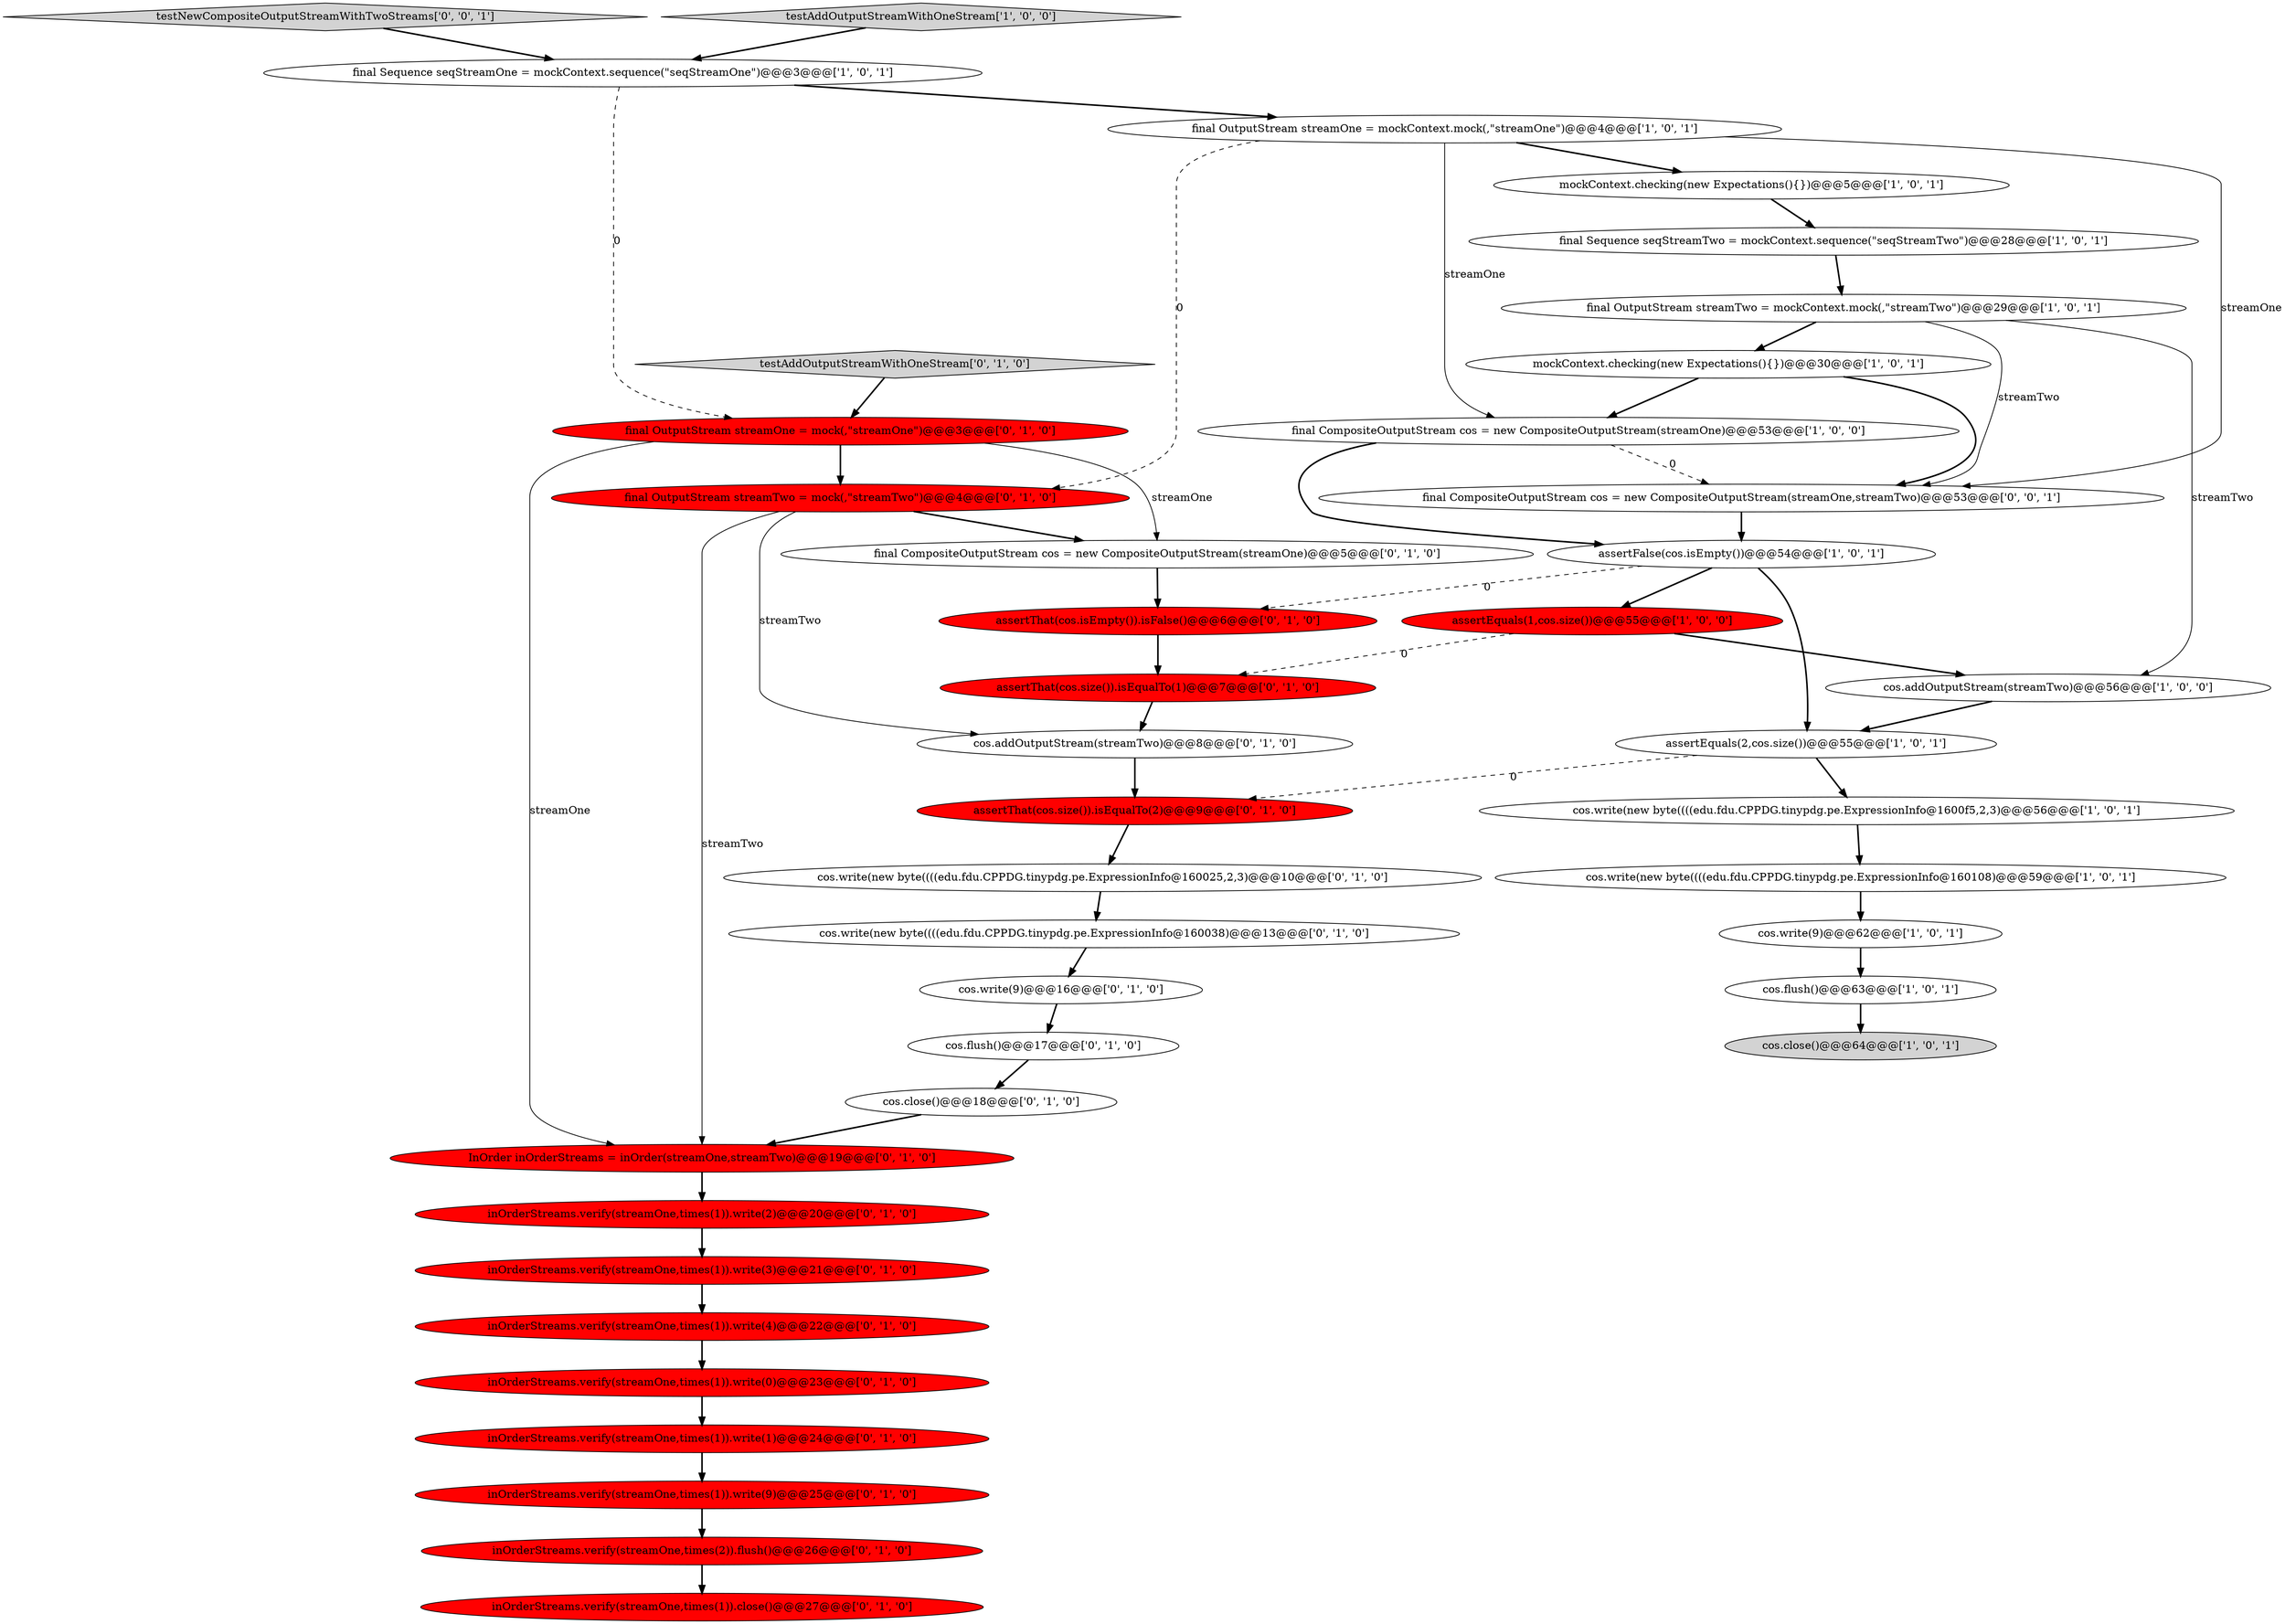 digraph {
38 [style = filled, label = "final OutputStream streamTwo = mock(,\"streamTwo\")@@@4@@@['0', '1', '0']", fillcolor = red, shape = ellipse image = "AAA1AAABBB2BBB"];
13 [style = filled, label = "final Sequence seqStreamOne = mockContext.sequence(\"seqStreamOne\")@@@3@@@['1', '0', '1']", fillcolor = white, shape = ellipse image = "AAA0AAABBB1BBB"];
5 [style = filled, label = "assertEquals(1,cos.size())@@@55@@@['1', '0', '0']", fillcolor = red, shape = ellipse image = "AAA1AAABBB1BBB"];
1 [style = filled, label = "mockContext.checking(new Expectations(){})@@@30@@@['1', '0', '1']", fillcolor = white, shape = ellipse image = "AAA0AAABBB1BBB"];
28 [style = filled, label = "cos.close()@@@18@@@['0', '1', '0']", fillcolor = white, shape = ellipse image = "AAA0AAABBB2BBB"];
10 [style = filled, label = "cos.addOutputStream(streamTwo)@@@56@@@['1', '0', '0']", fillcolor = white, shape = ellipse image = "AAA0AAABBB1BBB"];
16 [style = filled, label = "cos.close()@@@64@@@['1', '0', '1']", fillcolor = lightgray, shape = ellipse image = "AAA0AAABBB1BBB"];
20 [style = filled, label = "inOrderStreams.verify(streamOne,times(1)).write(1)@@@24@@@['0', '1', '0']", fillcolor = red, shape = ellipse image = "AAA1AAABBB2BBB"];
12 [style = filled, label = "final CompositeOutputStream cos = new CompositeOutputStream(streamOne)@@@53@@@['1', '0', '0']", fillcolor = white, shape = ellipse image = "AAA0AAABBB1BBB"];
14 [style = filled, label = "final OutputStream streamTwo = mockContext.mock(,\"streamTwo\")@@@29@@@['1', '0', '1']", fillcolor = white, shape = ellipse image = "AAA0AAABBB1BBB"];
22 [style = filled, label = "inOrderStreams.verify(streamOne,times(1)).close()@@@27@@@['0', '1', '0']", fillcolor = red, shape = ellipse image = "AAA1AAABBB2BBB"];
26 [style = filled, label = "cos.write(9)@@@16@@@['0', '1', '0']", fillcolor = white, shape = ellipse image = "AAA0AAABBB2BBB"];
17 [style = filled, label = "final OutputStream streamOne = mock(,\"streamOne\")@@@3@@@['0', '1', '0']", fillcolor = red, shape = ellipse image = "AAA1AAABBB2BBB"];
31 [style = filled, label = "cos.flush()@@@17@@@['0', '1', '0']", fillcolor = white, shape = ellipse image = "AAA0AAABBB2BBB"];
25 [style = filled, label = "InOrder inOrderStreams = inOrder(streamOne,streamTwo)@@@19@@@['0', '1', '0']", fillcolor = red, shape = ellipse image = "AAA1AAABBB2BBB"];
7 [style = filled, label = "cos.write(new byte((((edu.fdu.CPPDG.tinypdg.pe.ExpressionInfo@1600f5,2,3)@@@56@@@['1', '0', '1']", fillcolor = white, shape = ellipse image = "AAA0AAABBB1BBB"];
21 [style = filled, label = "inOrderStreams.verify(streamOne,times(1)).write(9)@@@25@@@['0', '1', '0']", fillcolor = red, shape = ellipse image = "AAA1AAABBB2BBB"];
23 [style = filled, label = "inOrderStreams.verify(streamOne,times(2)).flush()@@@26@@@['0', '1', '0']", fillcolor = red, shape = ellipse image = "AAA1AAABBB2BBB"];
30 [style = filled, label = "assertThat(cos.size()).isEqualTo(1)@@@7@@@['0', '1', '0']", fillcolor = red, shape = ellipse image = "AAA1AAABBB2BBB"];
9 [style = filled, label = "final Sequence seqStreamTwo = mockContext.sequence(\"seqStreamTwo\")@@@28@@@['1', '0', '1']", fillcolor = white, shape = ellipse image = "AAA0AAABBB1BBB"];
4 [style = filled, label = "assertFalse(cos.isEmpty())@@@54@@@['1', '0', '1']", fillcolor = white, shape = ellipse image = "AAA0AAABBB1BBB"];
39 [style = filled, label = "final CompositeOutputStream cos = new CompositeOutputStream(streamOne,streamTwo)@@@53@@@['0', '0', '1']", fillcolor = white, shape = ellipse image = "AAA0AAABBB3BBB"];
18 [style = filled, label = "assertThat(cos.size()).isEqualTo(2)@@@9@@@['0', '1', '0']", fillcolor = red, shape = ellipse image = "AAA1AAABBB2BBB"];
40 [style = filled, label = "testNewCompositeOutputStreamWithTwoStreams['0', '0', '1']", fillcolor = lightgray, shape = diamond image = "AAA0AAABBB3BBB"];
19 [style = filled, label = "inOrderStreams.verify(streamOne,times(1)).write(4)@@@22@@@['0', '1', '0']", fillcolor = red, shape = ellipse image = "AAA1AAABBB2BBB"];
27 [style = filled, label = "assertThat(cos.isEmpty()).isFalse()@@@6@@@['0', '1', '0']", fillcolor = red, shape = ellipse image = "AAA1AAABBB2BBB"];
11 [style = filled, label = "mockContext.checking(new Expectations(){})@@@5@@@['1', '0', '1']", fillcolor = white, shape = ellipse image = "AAA0AAABBB1BBB"];
29 [style = filled, label = "inOrderStreams.verify(streamOne,times(1)).write(3)@@@21@@@['0', '1', '0']", fillcolor = red, shape = ellipse image = "AAA1AAABBB2BBB"];
3 [style = filled, label = "cos.flush()@@@63@@@['1', '0', '1']", fillcolor = white, shape = ellipse image = "AAA0AAABBB1BBB"];
0 [style = filled, label = "assertEquals(2,cos.size())@@@55@@@['1', '0', '1']", fillcolor = white, shape = ellipse image = "AAA0AAABBB1BBB"];
15 [style = filled, label = "final OutputStream streamOne = mockContext.mock(,\"streamOne\")@@@4@@@['1', '0', '1']", fillcolor = white, shape = ellipse image = "AAA0AAABBB1BBB"];
34 [style = filled, label = "cos.write(new byte((((edu.fdu.CPPDG.tinypdg.pe.ExpressionInfo@160038)@@@13@@@['0', '1', '0']", fillcolor = white, shape = ellipse image = "AAA0AAABBB2BBB"];
37 [style = filled, label = "cos.write(new byte((((edu.fdu.CPPDG.tinypdg.pe.ExpressionInfo@160025,2,3)@@@10@@@['0', '1', '0']", fillcolor = white, shape = ellipse image = "AAA0AAABBB2BBB"];
24 [style = filled, label = "inOrderStreams.verify(streamOne,times(1)).write(2)@@@20@@@['0', '1', '0']", fillcolor = red, shape = ellipse image = "AAA1AAABBB2BBB"];
32 [style = filled, label = "final CompositeOutputStream cos = new CompositeOutputStream(streamOne)@@@5@@@['0', '1', '0']", fillcolor = white, shape = ellipse image = "AAA0AAABBB2BBB"];
8 [style = filled, label = "testAddOutputStreamWithOneStream['1', '0', '0']", fillcolor = lightgray, shape = diamond image = "AAA0AAABBB1BBB"];
35 [style = filled, label = "inOrderStreams.verify(streamOne,times(1)).write(0)@@@23@@@['0', '1', '0']", fillcolor = red, shape = ellipse image = "AAA1AAABBB2BBB"];
36 [style = filled, label = "cos.addOutputStream(streamTwo)@@@8@@@['0', '1', '0']", fillcolor = white, shape = ellipse image = "AAA0AAABBB2BBB"];
6 [style = filled, label = "cos.write(new byte((((edu.fdu.CPPDG.tinypdg.pe.ExpressionInfo@160108)@@@59@@@['1', '0', '1']", fillcolor = white, shape = ellipse image = "AAA0AAABBB1BBB"];
2 [style = filled, label = "cos.write(9)@@@62@@@['1', '0', '1']", fillcolor = white, shape = ellipse image = "AAA0AAABBB1BBB"];
33 [style = filled, label = "testAddOutputStreamWithOneStream['0', '1', '0']", fillcolor = lightgray, shape = diamond image = "AAA0AAABBB2BBB"];
18->37 [style = bold, label=""];
1->39 [style = bold, label=""];
38->25 [style = solid, label="streamTwo"];
5->10 [style = bold, label=""];
17->25 [style = solid, label="streamOne"];
17->32 [style = solid, label="streamOne"];
35->20 [style = bold, label=""];
27->30 [style = bold, label=""];
2->3 [style = bold, label=""];
15->39 [style = solid, label="streamOne"];
38->36 [style = solid, label="streamTwo"];
13->17 [style = dashed, label="0"];
4->27 [style = dashed, label="0"];
32->27 [style = bold, label=""];
30->36 [style = bold, label=""];
24->29 [style = bold, label=""];
3->16 [style = bold, label=""];
11->9 [style = bold, label=""];
40->13 [style = bold, label=""];
39->4 [style = bold, label=""];
14->1 [style = bold, label=""];
4->0 [style = bold, label=""];
38->32 [style = bold, label=""];
0->7 [style = bold, label=""];
6->2 [style = bold, label=""];
20->21 [style = bold, label=""];
17->38 [style = bold, label=""];
14->10 [style = solid, label="streamTwo"];
15->38 [style = dashed, label="0"];
25->24 [style = bold, label=""];
26->31 [style = bold, label=""];
23->22 [style = bold, label=""];
14->39 [style = solid, label="streamTwo"];
15->11 [style = bold, label=""];
29->19 [style = bold, label=""];
12->4 [style = bold, label=""];
34->26 [style = bold, label=""];
5->30 [style = dashed, label="0"];
37->34 [style = bold, label=""];
19->35 [style = bold, label=""];
10->0 [style = bold, label=""];
7->6 [style = bold, label=""];
36->18 [style = bold, label=""];
12->39 [style = dashed, label="0"];
1->12 [style = bold, label=""];
9->14 [style = bold, label=""];
28->25 [style = bold, label=""];
0->18 [style = dashed, label="0"];
15->12 [style = solid, label="streamOne"];
13->15 [style = bold, label=""];
31->28 [style = bold, label=""];
4->5 [style = bold, label=""];
8->13 [style = bold, label=""];
33->17 [style = bold, label=""];
21->23 [style = bold, label=""];
}
